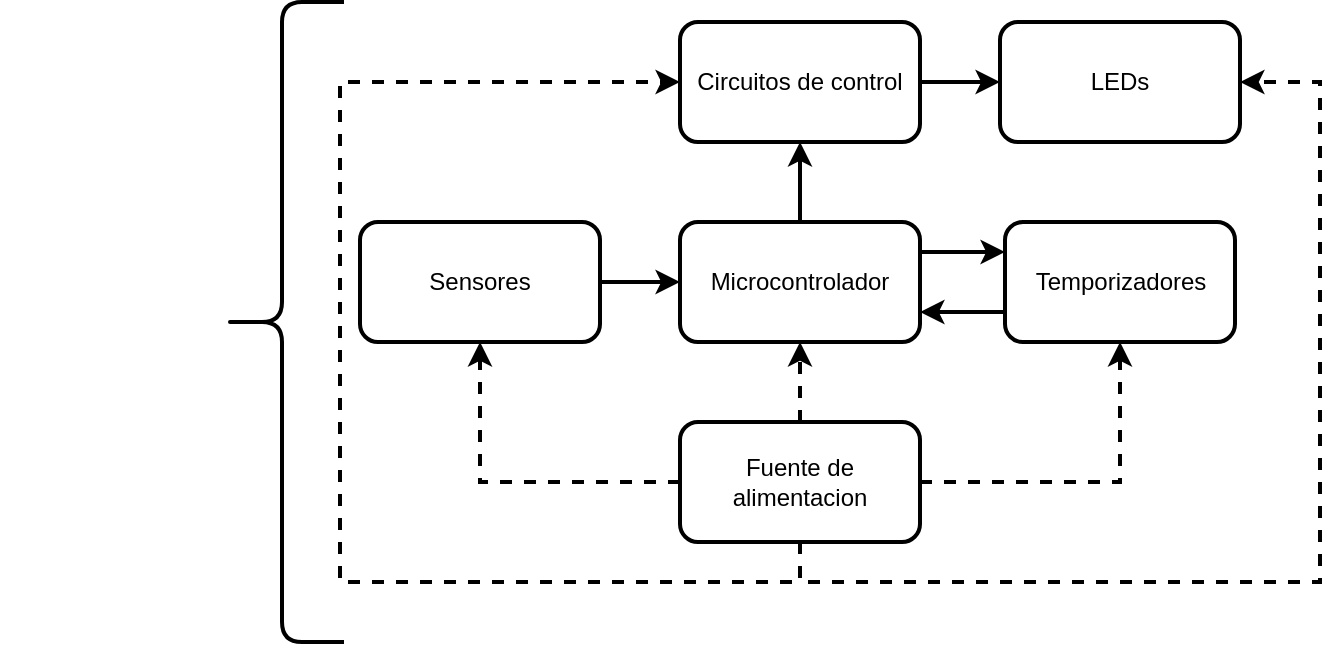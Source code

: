 <mxfile version="20.8.20" type="device"><diagram name="Page-1" id="3waT_e-X-jMKDkYTiKy_"><mxGraphModel dx="794" dy="1131" grid="1" gridSize="10" guides="1" tooltips="1" connect="1" arrows="1" fold="1" page="1" pageScale="1" pageWidth="850" pageHeight="1100" math="0" shadow="0"><root><mxCell id="0"/><mxCell id="1" parent="0"/><mxCell id="xxVE5-x77Slod3p7BGxX-4" value="LEDs" style="rounded=1;whiteSpace=wrap;html=1;strokeColor=#000000;strokeWidth=2;" vertex="1" parent="1"><mxGeometry x="560" y="260" width="120" height="60" as="geometry"/></mxCell><mxCell id="xxVE5-x77Slod3p7BGxX-18" style="edgeStyle=orthogonalEdgeStyle;curved=1;rounded=0;orthogonalLoop=1;jettySize=auto;html=1;exitX=0;exitY=0.75;exitDx=0;exitDy=0;entryX=1;entryY=0.75;entryDx=0;entryDy=0;strokeColor=#000000;strokeWidth=2;" edge="1" parent="1" source="xxVE5-x77Slod3p7BGxX-5" target="xxVE5-x77Slod3p7BGxX-7"><mxGeometry relative="1" as="geometry"/></mxCell><mxCell id="xxVE5-x77Slod3p7BGxX-5" value="Temporizadores" style="rounded=1;whiteSpace=wrap;html=1;strokeColor=#000000;strokeWidth=2;" vertex="1" parent="1"><mxGeometry x="562.5" y="360" width="115" height="60" as="geometry"/></mxCell><mxCell id="xxVE5-x77Slod3p7BGxX-12" style="edgeStyle=orthogonalEdgeStyle;rounded=0;orthogonalLoop=1;jettySize=auto;html=1;entryX=0;entryY=0.5;entryDx=0;entryDy=0;strokeColor=#000000;strokeWidth=2;" edge="1" parent="1" source="xxVE5-x77Slod3p7BGxX-6" target="xxVE5-x77Slod3p7BGxX-7"><mxGeometry relative="1" as="geometry"/></mxCell><mxCell id="xxVE5-x77Slod3p7BGxX-6" value="Sensores" style="rounded=1;whiteSpace=wrap;html=1;strokeColor=#000000;strokeWidth=2;" vertex="1" parent="1"><mxGeometry x="240" y="360" width="120" height="60" as="geometry"/></mxCell><mxCell id="xxVE5-x77Slod3p7BGxX-10" value="" style="edgeStyle=orthogonalEdgeStyle;rounded=0;orthogonalLoop=1;jettySize=auto;html=1;strokeColor=#000000;strokeWidth=2;" edge="1" parent="1" source="xxVE5-x77Slod3p7BGxX-7" target="xxVE5-x77Slod3p7BGxX-8"><mxGeometry relative="1" as="geometry"/></mxCell><mxCell id="xxVE5-x77Slod3p7BGxX-17" style="edgeStyle=orthogonalEdgeStyle;curved=1;rounded=0;orthogonalLoop=1;jettySize=auto;html=1;exitX=1;exitY=0.25;exitDx=0;exitDy=0;entryX=0;entryY=0.25;entryDx=0;entryDy=0;strokeColor=#000000;strokeWidth=2;" edge="1" parent="1" source="xxVE5-x77Slod3p7BGxX-7" target="xxVE5-x77Slod3p7BGxX-5"><mxGeometry relative="1" as="geometry"/></mxCell><mxCell id="xxVE5-x77Slod3p7BGxX-7" value="Microcontrolador" style="rounded=1;whiteSpace=wrap;html=1;strokeColor=#000000;strokeWidth=2;" vertex="1" parent="1"><mxGeometry x="400" y="360" width="120" height="60" as="geometry"/></mxCell><mxCell id="xxVE5-x77Slod3p7BGxX-11" value="" style="edgeStyle=orthogonalEdgeStyle;rounded=0;orthogonalLoop=1;jettySize=auto;html=1;strokeColor=#000000;strokeWidth=2;" edge="1" parent="1" source="xxVE5-x77Slod3p7BGxX-8" target="xxVE5-x77Slod3p7BGxX-4"><mxGeometry relative="1" as="geometry"/></mxCell><mxCell id="xxVE5-x77Slod3p7BGxX-8" value="Circuitos de control" style="rounded=1;whiteSpace=wrap;html=1;strokeColor=#000000;strokeWidth=2;" vertex="1" parent="1"><mxGeometry x="400" y="260" width="120" height="60" as="geometry"/></mxCell><mxCell id="xxVE5-x77Slod3p7BGxX-15" style="edgeStyle=orthogonalEdgeStyle;rounded=0;orthogonalLoop=1;jettySize=auto;html=1;exitX=0.5;exitY=0;exitDx=0;exitDy=0;entryX=0.5;entryY=1;entryDx=0;entryDy=0;strokeColor=#000000;strokeWidth=2;dashed=1;" edge="1" parent="1" source="xxVE5-x77Slod3p7BGxX-14" target="xxVE5-x77Slod3p7BGxX-7"><mxGeometry relative="1" as="geometry"/></mxCell><mxCell id="xxVE5-x77Slod3p7BGxX-20" style="edgeStyle=orthogonalEdgeStyle;rounded=0;orthogonalLoop=1;jettySize=auto;html=1;exitX=1;exitY=0.5;exitDx=0;exitDy=0;entryX=0.5;entryY=1;entryDx=0;entryDy=0;strokeColor=#000000;strokeWidth=2;dashed=1;" edge="1" parent="1" source="xxVE5-x77Slod3p7BGxX-14" target="xxVE5-x77Slod3p7BGxX-5"><mxGeometry relative="1" as="geometry"/></mxCell><mxCell id="xxVE5-x77Slod3p7BGxX-21" style="edgeStyle=orthogonalEdgeStyle;rounded=0;orthogonalLoop=1;jettySize=auto;html=1;entryX=1;entryY=0.5;entryDx=0;entryDy=0;strokeColor=#000000;strokeWidth=2;dashed=1;" edge="1" parent="1" target="xxVE5-x77Slod3p7BGxX-4"><mxGeometry relative="1" as="geometry"><mxPoint x="460" y="520" as="sourcePoint"/><Array as="points"><mxPoint x="460" y="540"/><mxPoint x="720" y="540"/><mxPoint x="720" y="290"/></Array></mxGeometry></mxCell><mxCell id="xxVE5-x77Slod3p7BGxX-22" style="edgeStyle=orthogonalEdgeStyle;rounded=0;orthogonalLoop=1;jettySize=auto;html=1;exitX=0;exitY=0.5;exitDx=0;exitDy=0;entryX=0.5;entryY=1;entryDx=0;entryDy=0;strokeColor=#000000;strokeWidth=2;dashed=1;" edge="1" parent="1" source="xxVE5-x77Slod3p7BGxX-14" target="xxVE5-x77Slod3p7BGxX-6"><mxGeometry relative="1" as="geometry"/></mxCell><mxCell id="xxVE5-x77Slod3p7BGxX-26" style="edgeStyle=orthogonalEdgeStyle;rounded=0;orthogonalLoop=1;jettySize=auto;html=1;entryX=0;entryY=0.5;entryDx=0;entryDy=0;exitX=0.5;exitY=1;exitDx=0;exitDy=0;strokeColor=#000000;strokeWidth=2;dashed=1;" edge="1" parent="1" source="xxVE5-x77Slod3p7BGxX-14" target="xxVE5-x77Slod3p7BGxX-8"><mxGeometry relative="1" as="geometry"><Array as="points"><mxPoint x="460" y="540"/><mxPoint x="230" y="540"/><mxPoint x="230" y="290"/></Array></mxGeometry></mxCell><mxCell id="xxVE5-x77Slod3p7BGxX-14" value="Fuente de alimentacion" style="rounded=1;whiteSpace=wrap;html=1;strokeColor=#000000;strokeWidth=2;" vertex="1" parent="1"><mxGeometry x="400" y="460" width="120" height="60" as="geometry"/></mxCell><mxCell id="xxVE5-x77Slod3p7BGxX-19" value="" style="shape=image;html=1;verticalAlign=top;verticalLabelPosition=bottom;labelBackgroundColor=#ffffff;imageAspect=0;aspect=fixed;image=https://cdn2.iconfinder.com/data/icons/crystalproject/128x128/apps/daemons.png" vertex="1" parent="1"><mxGeometry x="60" y="326" width="128" height="128" as="geometry"/></mxCell><mxCell id="xxVE5-x77Slod3p7BGxX-25" value="" style="shape=curlyBracket;whiteSpace=wrap;html=1;rounded=1;labelPosition=left;verticalLabelPosition=middle;align=right;verticalAlign=middle;strokeColor=#000000;strokeWidth=2;" vertex="1" parent="1"><mxGeometry x="170" y="250" width="62" height="320" as="geometry"/></mxCell></root></mxGraphModel></diagram></mxfile>